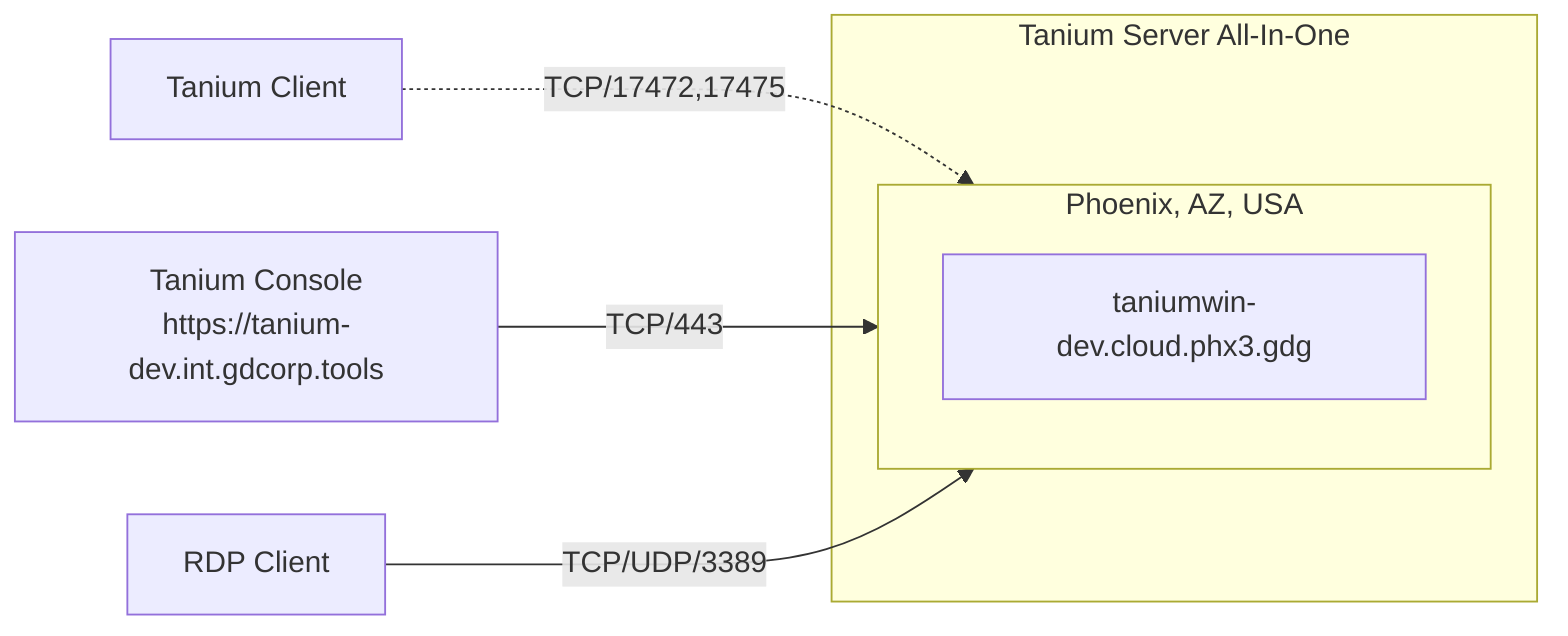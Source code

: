 flowchart LR
    %% Define nodes and subgraphs
    subgraph TS["Tanium Server All-In-One"]
        subgraph TS_P3["Phoenix, AZ, USA"]
            TS_P3_1["taniumwin-dev.cloud.phx3.gdg"]
        end
    end
    
    %% Define nodes not part of a subgraph
    %%Title("Tanium Development Environment")
    TaniumClient["Tanium Client"]
    TaniumConsole["Tanium Console<br/>https://tanium-dev.int.gdcorp.tools"]
    RDPClient["RDP Client"]

    %% Define relationships
    TaniumClient -.->|"TCP/17472,17475"| TS_P3
    TaniumConsole -->|"TCP/443"| TS_P3
    RDPClient -->|"TCP/UDP/3389"| TS_P3

    %% Add hyperlinks
    click TaniumConsole "https://tanium-dev.int.gdcorp.tools" "Tanium Console (VPN Required)"

    %% Define styles
    classDef StyleGoDaddyProd fill:#E22726,color:#000000,stroke:#FFFFFF,stroke-width:1px;
    classDef StyleGoDaddyProdEMEA fill:#FED317,color:#2F1C4C,stroke:#FADCD9,stroke-width:1px;
    classDef StyleGoDaddyDev fill:#00782E,color:#D8EFEF,stroke:#FFEEA9,stroke-width:1px;
    
    %% Assign styles
    class Title StyleGoDaddyDev;